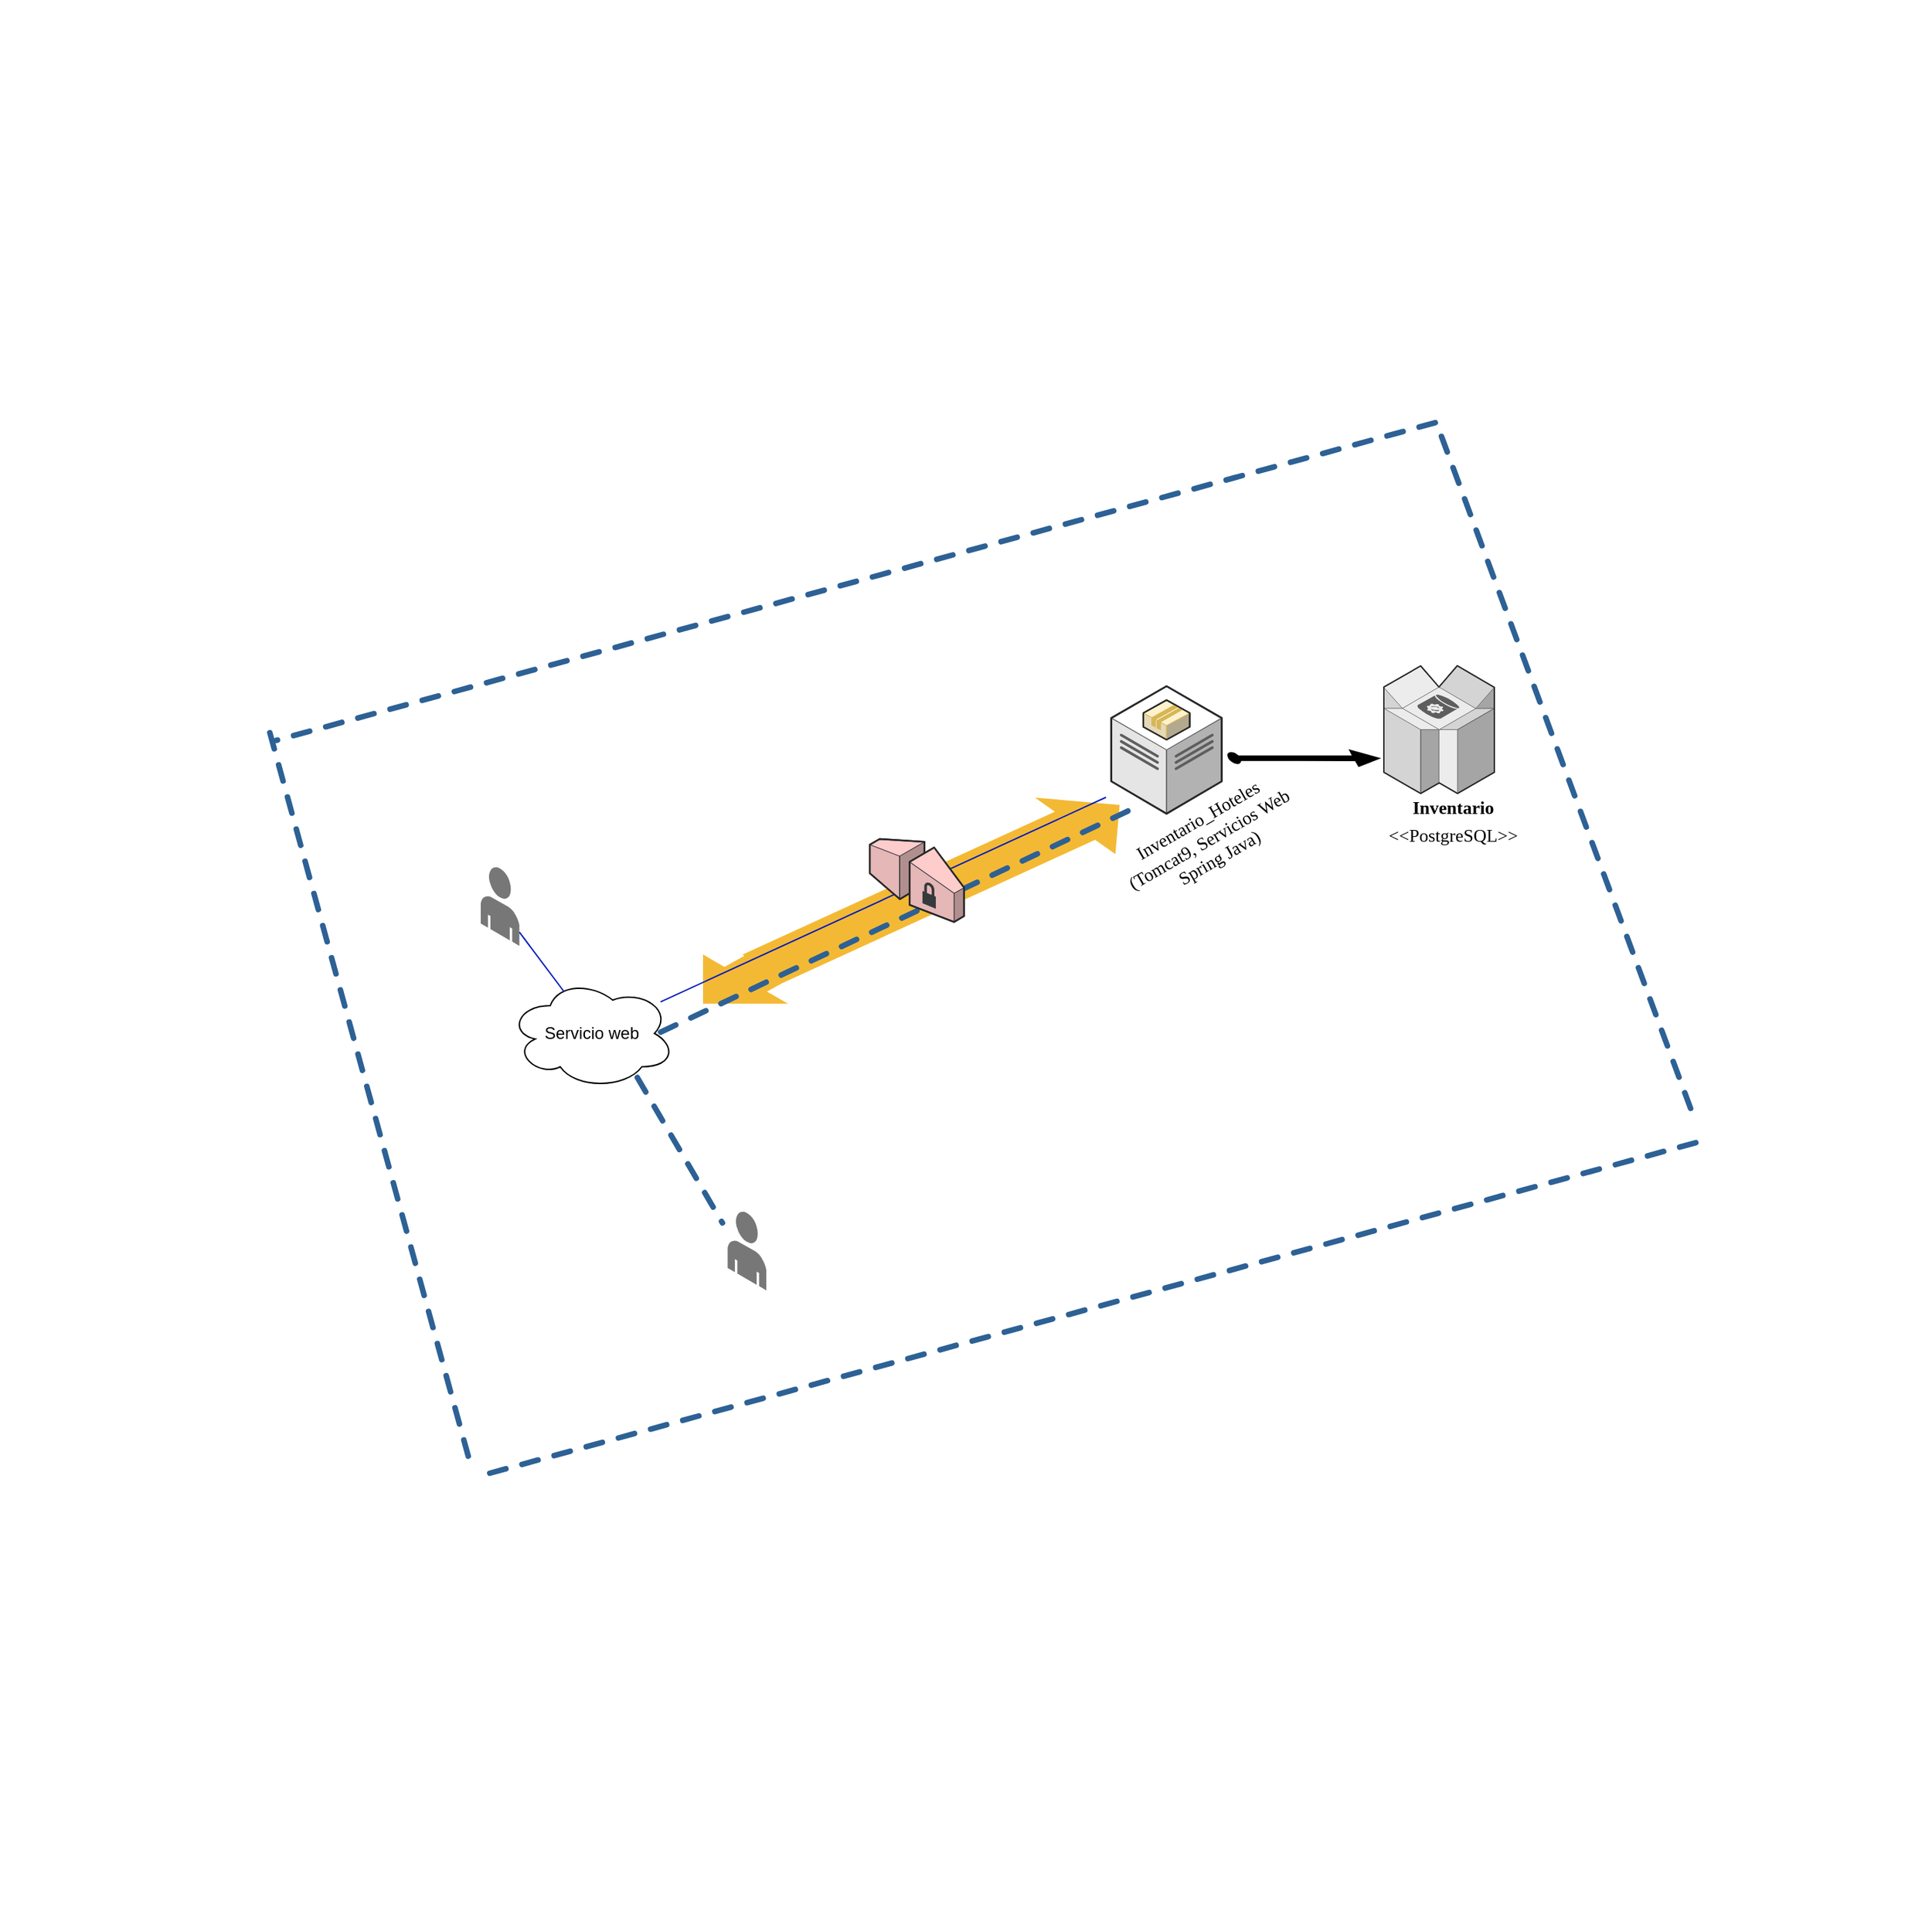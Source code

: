 <mxfile version="12.9.5" type="github"><diagram id="Sw5t_li8_ZBMI_RqCsjP" name="Page-1"><mxGraphModel dx="1689" dy="1651" grid="1" gridSize="10" guides="1" tooltips="1" connect="1" arrows="1" fold="1" page="1" pageScale="1" pageWidth="827" pageHeight="1169" math="0" shadow="0"><root><mxCell id="0"/><mxCell id="1" parent="0"/><mxCell id="Z_GcZCp7SO6VBvQettTL-23" value="" style="verticalLabelPosition=bottom;html=1;verticalAlign=top;strokeWidth=1;align=center;outlineConnect=0;dashed=0;outlineConnect=0;shape=mxgraph.aws3d.flatEdge;fillColor=#000000;aspect=fixed;fontSize=1;rotation=-180;" parent="1" vertex="1"><mxGeometry x="110" y="342.67" width="63.2" height="36" as="geometry"/></mxCell><mxCell id="Z_GcZCp7SO6VBvQettTL-1" value="" style="verticalLabelPosition=bottom;html=1;verticalAlign=top;strokeWidth=1;align=center;outlineConnect=0;dashed=0;outlineConnect=0;shape=mxgraph.aws3d.flatEdge;fillColor=#000000;aspect=fixed;rotation=5;" parent="1" vertex="1"><mxGeometry x="142.85" y="223.9" width="261" height="148.67" as="geometry"/></mxCell><mxCell id="Z_GcZCp7SO6VBvQettTL-11" value="" style="endArrow=none;html=1;fillColor=#0050ef;strokeColor=#001DBC;rounded=0;" parent="1" source="Z_GcZCp7SO6VBvQettTL-12" edge="1"><mxGeometry width="50" height="50" relative="1" as="geometry"><mxPoint x="50" y="400" as="sourcePoint"/><mxPoint x="400" y="230" as="targetPoint"/></mxGeometry></mxCell><mxCell id="Z_GcZCp7SO6VBvQettTL-12" value="Servicio web" style="ellipse;shape=cloud;whiteSpace=wrap;html=1;" parent="1" vertex="1"><mxGeometry x="-30" y="360.0" width="120" height="80" as="geometry"/></mxCell><mxCell id="Z_GcZCp7SO6VBvQettTL-19" value="" style="verticalLabelPosition=bottom;html=1;verticalAlign=top;strokeWidth=1;align=center;outlineConnect=0;dashed=0;outlineConnect=0;shape=mxgraph.aws3d.dashedArrowlessEdge;fillColor=#000000;aspect=fixed;rotation=-235;fontSize=1;" parent="1" vertex="1"><mxGeometry x="82.38" y="227.29" width="326.79" height="186.12" as="geometry"/></mxCell><mxCell id="Z_GcZCp7SO6VBvQettTL-21" value="" style="verticalLabelPosition=bottom;html=1;verticalAlign=top;strokeWidth=1;align=center;outlineConnect=0;dashed=0;outlineConnect=0;shape=mxgraph.aws3d.vpcGateway;fillColor=#ffcccc;strokeColor=#36393d;aspect=fixed;fontSize=1;" parent="1" vertex="1"><mxGeometry x="230" y="260" width="67.89" height="59.8" as="geometry"/></mxCell><mxCell id="Z_GcZCp7SO6VBvQettTL-70" value="" style="verticalLabelPosition=bottom;html=1;verticalAlign=top;strokeWidth=1;align=center;outlineConnect=0;dashed=0;outlineConnect=0;shape=mxgraph.aws3d.end_user;strokeColor=none;fillColor=#777777;aspect=fixed;fontFamily=Verdana;fontSize=1;" parent="1" vertex="1"><mxGeometry x="-50" y="280" width="27.8" height="57" as="geometry"/></mxCell><mxCell id="Z_GcZCp7SO6VBvQettTL-71" value="" style="endArrow=none;html=1;fontFamily=Verdana;fontSize=1;fillColor=#0050ef;strokeColor=#001DBC;" parent="1" target="Z_GcZCp7SO6VBvQettTL-70" edge="1"><mxGeometry width="50" height="50" relative="1" as="geometry"><mxPoint x="10" y="370" as="sourcePoint"/><mxPoint x="-20" y="320" as="targetPoint"/></mxGeometry></mxCell><mxCell id="Z_GcZCp7SO6VBvQettTL-72" value="" style="verticalLabelPosition=bottom;html=1;verticalAlign=top;strokeWidth=1;align=center;outlineConnect=0;dashed=0;outlineConnect=0;shape=mxgraph.aws3d.end_user;strokeColor=none;fillColor=#777777;aspect=fixed;fontFamily=Verdana;fontSize=1;" parent="1" vertex="1"><mxGeometry x="127.7" y="528" width="27.8" height="57" as="geometry"/></mxCell><mxCell id="Z_GcZCp7SO6VBvQettTL-73" value="" style="verticalLabelPosition=bottom;html=1;verticalAlign=top;strokeWidth=1;align=center;outlineConnect=0;dashed=0;outlineConnect=0;shape=mxgraph.aws3d.dashedArrowlessEdge;fillColor=#000000;aspect=fixed;fontFamily=Verdana;fontSize=1;rotation=30;" parent="1" vertex="1"><mxGeometry x="40.65" y="454.09" width="105.33" height="60" as="geometry"/></mxCell><mxCell id="Z_GcZCp7SO6VBvQettTL-85" value="" style="verticalLabelPosition=bottom;html=1;verticalAlign=top;strokeWidth=1;align=center;outlineConnect=0;dashed=0;outlineConnect=0;shape=mxgraph.aws3d.dashedArrowlessEdge;fillColor=#000000;aspect=fixed;fontFamily=Verdana;fontSize=1;rotation=-225;" parent="1" vertex="1"><mxGeometry x="-155.66" y="-139.35" width="751.35" height="427.97" as="geometry"/></mxCell><mxCell id="Z_GcZCp7SO6VBvQettTL-86" value="" style="verticalLabelPosition=bottom;html=1;verticalAlign=top;strokeWidth=1;align=center;outlineConnect=0;dashed=0;outlineConnect=0;shape=mxgraph.aws3d.dashedArrowlessEdge;fillColor=#000000;aspect=fixed;fontFamily=Verdana;fontSize=1;rotation=45;" parent="1" vertex="1"><mxGeometry x="-368.09" y="312.67" width="478.09" height="272.33" as="geometry"/></mxCell><mxCell id="Z_GcZCp7SO6VBvQettTL-87" value="" style="verticalLabelPosition=bottom;html=1;verticalAlign=top;strokeWidth=1;align=center;outlineConnect=0;dashed=0;outlineConnect=0;shape=mxgraph.aws3d.dashedArrowlessEdge;fillColor=#000000;aspect=fixed;fontFamily=Verdana;fontSize=1;rotation=-225;" parent="1" vertex="1"><mxGeometry x="-8.32" y="373.92" width="789.43" height="449.68" as="geometry"/></mxCell><mxCell id="Z_GcZCp7SO6VBvQettTL-88" value="" style="verticalLabelPosition=bottom;html=1;verticalAlign=top;strokeWidth=1;align=center;outlineConnect=0;dashed=0;outlineConnect=0;shape=mxgraph.aws3d.dashedArrowlessEdge;fillColor=#000000;aspect=fixed;fontFamily=Verdana;fontSize=1;rotation=40;" parent="1" vertex="1"><mxGeometry x="504" y="86.83" width="458.09" height="260.94" as="geometry"/></mxCell><mxCell id="FDPLEkBpTq3_Mx51TcE9-2" value="" style="group" parent="1" vertex="1" connectable="0"><mxGeometry x="403.85" y="160" width="185.39" height="110" as="geometry"/></mxCell><mxCell id="Z_GcZCp7SO6VBvQettTL-26" value="" style="verticalLabelPosition=bottom;html=1;verticalAlign=top;strokeWidth=1;align=center;outlineConnect=0;dashed=0;outlineConnect=0;shape=mxgraph.aws3d.dataCenter;strokeColor=#5E5E5E;aspect=fixed;fontSize=1;" parent="FDPLEkBpTq3_Mx51TcE9-2" vertex="1"><mxGeometry y="-10" width="79.49" height="91.76" as="geometry"/></mxCell><mxCell id="Z_GcZCp7SO6VBvQettTL-30" value="" style="verticalLabelPosition=bottom;html=1;verticalAlign=top;strokeWidth=1;align=center;outlineConnect=0;dashed=0;outlineConnect=0;shape=mxgraph.aws3d.application2;fillColor=#fff2cc;strokeColor=#d6b656;aspect=fixed;fontSize=1;" parent="FDPLEkBpTq3_Mx51TcE9-2" vertex="1"><mxGeometry x="23.044" width="33.397" height="28.544" as="geometry"/></mxCell><mxCell id="Z_GcZCp7SO6VBvQettTL-59" value="&lt;font style=&quot;font-size: 13px&quot;&gt;Inventario_Hoteles&lt;br&gt;(Tomcat9, Servicios Web Spring Java)&lt;br&gt;&lt;/font&gt;" style="text;html=1;strokeColor=none;fillColor=none;align=center;verticalAlign=middle;whiteSpace=wrap;rounded=0;dashed=1;fontFamily=Verdana;fontSize=1;rotation=-30;" parent="FDPLEkBpTq3_Mx51TcE9-2" vertex="1"><mxGeometry y="90" width="140" height="20" as="geometry"/></mxCell><mxCell id="FDPLEkBpTq3_Mx51TcE9-5" value="" style="verticalLabelPosition=bottom;html=1;verticalAlign=top;strokeWidth=1;align=center;outlineConnect=0;dashed=0;outlineConnect=0;shape=mxgraph.aws3d.arrowNE;fillColor=#000000;aspect=fixed;rotation=30;" parent="FDPLEkBpTq3_Mx51TcE9-2" vertex="1"><mxGeometry x="89.94" y="14.4" width="95.45" height="54.54" as="geometry"/></mxCell><mxCell id="FDPLEkBpTq3_Mx51TcE9-3" value="" style="verticalLabelPosition=bottom;html=1;verticalAlign=top;strokeWidth=1;align=center;outlineConnect=0;dashed=0;outlineConnect=0;shape=mxgraph.aws3d.dynamoDb;fillColor=#ECECEC;strokeColor=#5E5E5E;aspect=fixed;" parent="1" vertex="1"><mxGeometry x="600" y="135.29" width="79.52" height="92" as="geometry"/></mxCell><mxCell id="FDPLEkBpTq3_Mx51TcE9-6" value="&lt;font style=&quot;font-size: 13px&quot;&gt;&amp;lt;&amp;lt;PostgreSQL&amp;gt;&amp;gt;&lt;br&gt;&lt;/font&gt;" style="text;html=1;strokeColor=none;fillColor=none;align=center;verticalAlign=middle;whiteSpace=wrap;rounded=0;dashed=1;fontFamily=Verdana;fontSize=1;rotation=0;" parent="1" vertex="1"><mxGeometry x="580" y="247.29" width="140" height="20" as="geometry"/></mxCell><mxCell id="FDPLEkBpTq3_Mx51TcE9-7" value="&lt;font style=&quot;font-size: 13px&quot;&gt;&lt;b&gt;Inventario&lt;/b&gt;&lt;br&gt;&lt;/font&gt;" style="text;html=1;strokeColor=none;fillColor=none;align=center;verticalAlign=middle;whiteSpace=wrap;rounded=0;dashed=1;fontFamily=Verdana;fontSize=1;rotation=0;" parent="1" vertex="1"><mxGeometry x="580" y="227.29" width="140" height="20" as="geometry"/></mxCell></root></mxGraphModel></diagram></mxfile>